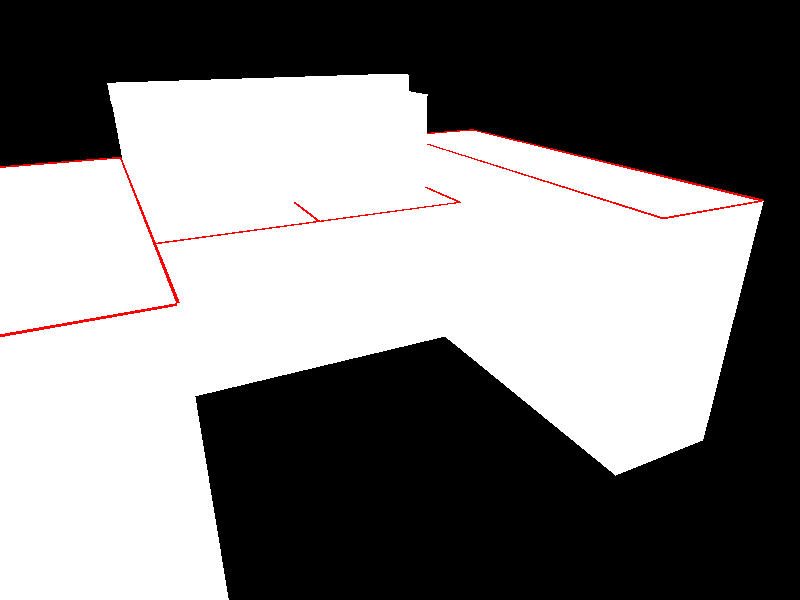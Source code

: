 #declare RoomWidth = 632;
#declare RoomLength = 1016;
#declare RoomHeight = 335;

#declare HalfRoomWidth = RoomWidth/2;
#declare HalfRoomLength = RoomLength/2;
#declare SeatedEyeHeight = 112;


#declare CenterSeated = <HalfRoomWidth,SeatedEyeHeight, HalfRoomLength>;
#declare CenterCeiling = <HalfRoomWidth,RoomHeight, HalfRoomLength>;
#declare Margret = <HalfRoomWidth,SeatedEyeHeight, 40>;
#declare Justin = <HalfRoomWidth, SeatedEyeHeight, RoomLength>;
#declare CouchLook = <0,0,0>;
#declare CameraPosCouchLook = CouchLook + <-150,75,75>;
#declare CloseUpOnOrigin = <10,10,-50>;
#declare FarLookOrigin = <10,10,-75>;
#declare TopLookOrigin = <10, 75,0>; 

#declare DoorWidth = 91;
#declare DoorHeight = 236;
#declare DoorDepth = 16;
#declare DoorDistanceFromRightWall = 188;
#declare DoorwayCutout = box{
    <0,0,-DoorDepth/2>
    <DoorWidth,DoorHeight,DoorDepth/2>
    translate <RoomWidth-DoorDistanceFromRightWall,0,RoomLength>
}


#declare CATLab = box{
    <0,0,0>
    <RoomWidth, RoomHeight, RoomLength>  
    texture{
        pigment{ 
            rgb <0,0,1>
        }
    }
}

#declare WindowHeight = 150.5;
#declare WindowDistanceFromGround = 89;
#declare Windows = box{
    <0,0,-DoorDepth>
    <RoomWidth, WindowHeight, DoorDepth>
    translate <0,WindowDistanceFromGround,0>
}

#declare ArmRestZ = 89;
#declare ArmRestY = 49;
#declare ArmRestX = 23.5;
#declare BottomCushionX = 35;
#declare BottomCushionZ = 27;
#declare BottomCushionY = 15;
#declare FrameBackY = 65;
#declare BackCushionY = 38;
#declare BackCushionX = BottomCushionX;
#declare BackCushionZ = BottomCushionY;
#declare FrameBottomY = 23;
#declare CouchFrameBackZ = 5;
#declare CouchTexture = texture{
        pigment{ 
            rgb <1,1,1>
        }
    }
#declare PipingTexture = texture{
        pigment{ 
            rgb <1,0,0>
        }
    }

#declare BottomCushion = merge{ 
    //Body
    box{
        <0,0,0>
        <BottomCushionX,BottomCushionY,BottomCushionZ> 
        texture{CouchTexture}
    }
    //Piping
    box {
        <0,BottomCushionY,0>
        <.3,BottomCushionY+.3,BottomCushionZ>
        texture{PipingTexture}
    }
    box {
        <0,BottomCushionY,0>
        <BottomCushionX,BottomCushionY+.3,.3>
        texture{PipingTexture}
    }
    box {
        <BottomCushionX,BottomCushionY,0>
        <BottomCushionX,BottomCushionY+.3,BottomCushionZ>
        texture{PipingTexture}
    }
    box {
        <0,BottomCushionY,BottomCushionZ>
        <BottomCushionX,BottomCushionY+.3,BottomCushionZ>
        texture{PipingTexture}
    }
}
#declare BothBottomCushions = merge{
    object{BottomCushion}
    object{
        BottomCushion
        translate<BottomCushionX,0,0>
    }
}
#declare ArmRest = merge{
    //Body
    box {
        <0,0,0>
        <ArmRestX,ArmRestY,ArmRestZ>
        texture{CouchTexture}
    }
    //Piping
    box {
        <0,ArmRestY,0>
        <.3,ArmRestY+.3,ArmRestZ>
        texture{PipingTexture}
    }
    box {
        <0,ArmRestY,0>
        <ArmRestX,ArmRestY+.3,.3>
        texture{PipingTexture}
    }
    box {
        <ArmRestX,ArmRestY,0>
        <ArmRestX,ArmRestY+.3,ArmRestZ>
        texture{PipingTexture}
    }
    box {
        <0,ArmRestY,ArmRestZ>
        <ArmRestX,ArmRestY+.3,ArmRestZ>
        texture{PipingTexture}
    }
}
#declare CouchFrameBottom = box{
    <0,0,0>
    <2*BottomCushionX,FrameBottomY,BottomCushionZ>
    texture{CouchTexture}
}
#declare CouchFrameBack = box{
    <0,0,0>
    <2*BottomCushionX,FrameBackY,CouchFrameBackZ>
    texture{CouchTexture}
}
#declare BackCushion = box{
    <0,0,0>
    <BackCushionX,BackCushionY,BackCushionZ> 
    texture{CouchTexture}
}
#declare BothBackCushions = merge{
    object{BackCushion}
    object{
        BackCushion
        translate <BackCushionX,0,0>
    }
}
    

#declare Couch = merge{
    object{BothBottomCushions
        translate <0,FrameBottomY,CouchFrameBackZ>
    }
    object{BothBackCushions
        translate<0,FrameBottomY,0>
    }
    object{CouchFrameBottom}
    object{CouchFrameBack}
    object{ArmRest
        translate<-ArmRestX,0,0>
    }
    object{ArmRest
        translate<2*BottomCushionX,0,0>
    } 
} 


camera{
    location CameraPosCouchLook
    look_at CouchLook
}

light_source{
    CenterCeiling
    rgb<1,1,1>        
}
light_source{
    <0,200,0>
    rgb<1,1,1>
}




object{
    Couch
    rotate <0,-90,0>
}

/*difference{ 
    object{
        CATLab
        scale 1.001
    }
    object{CATLab}
    object{DoorwayCutout}
    object{Windows}
} */


